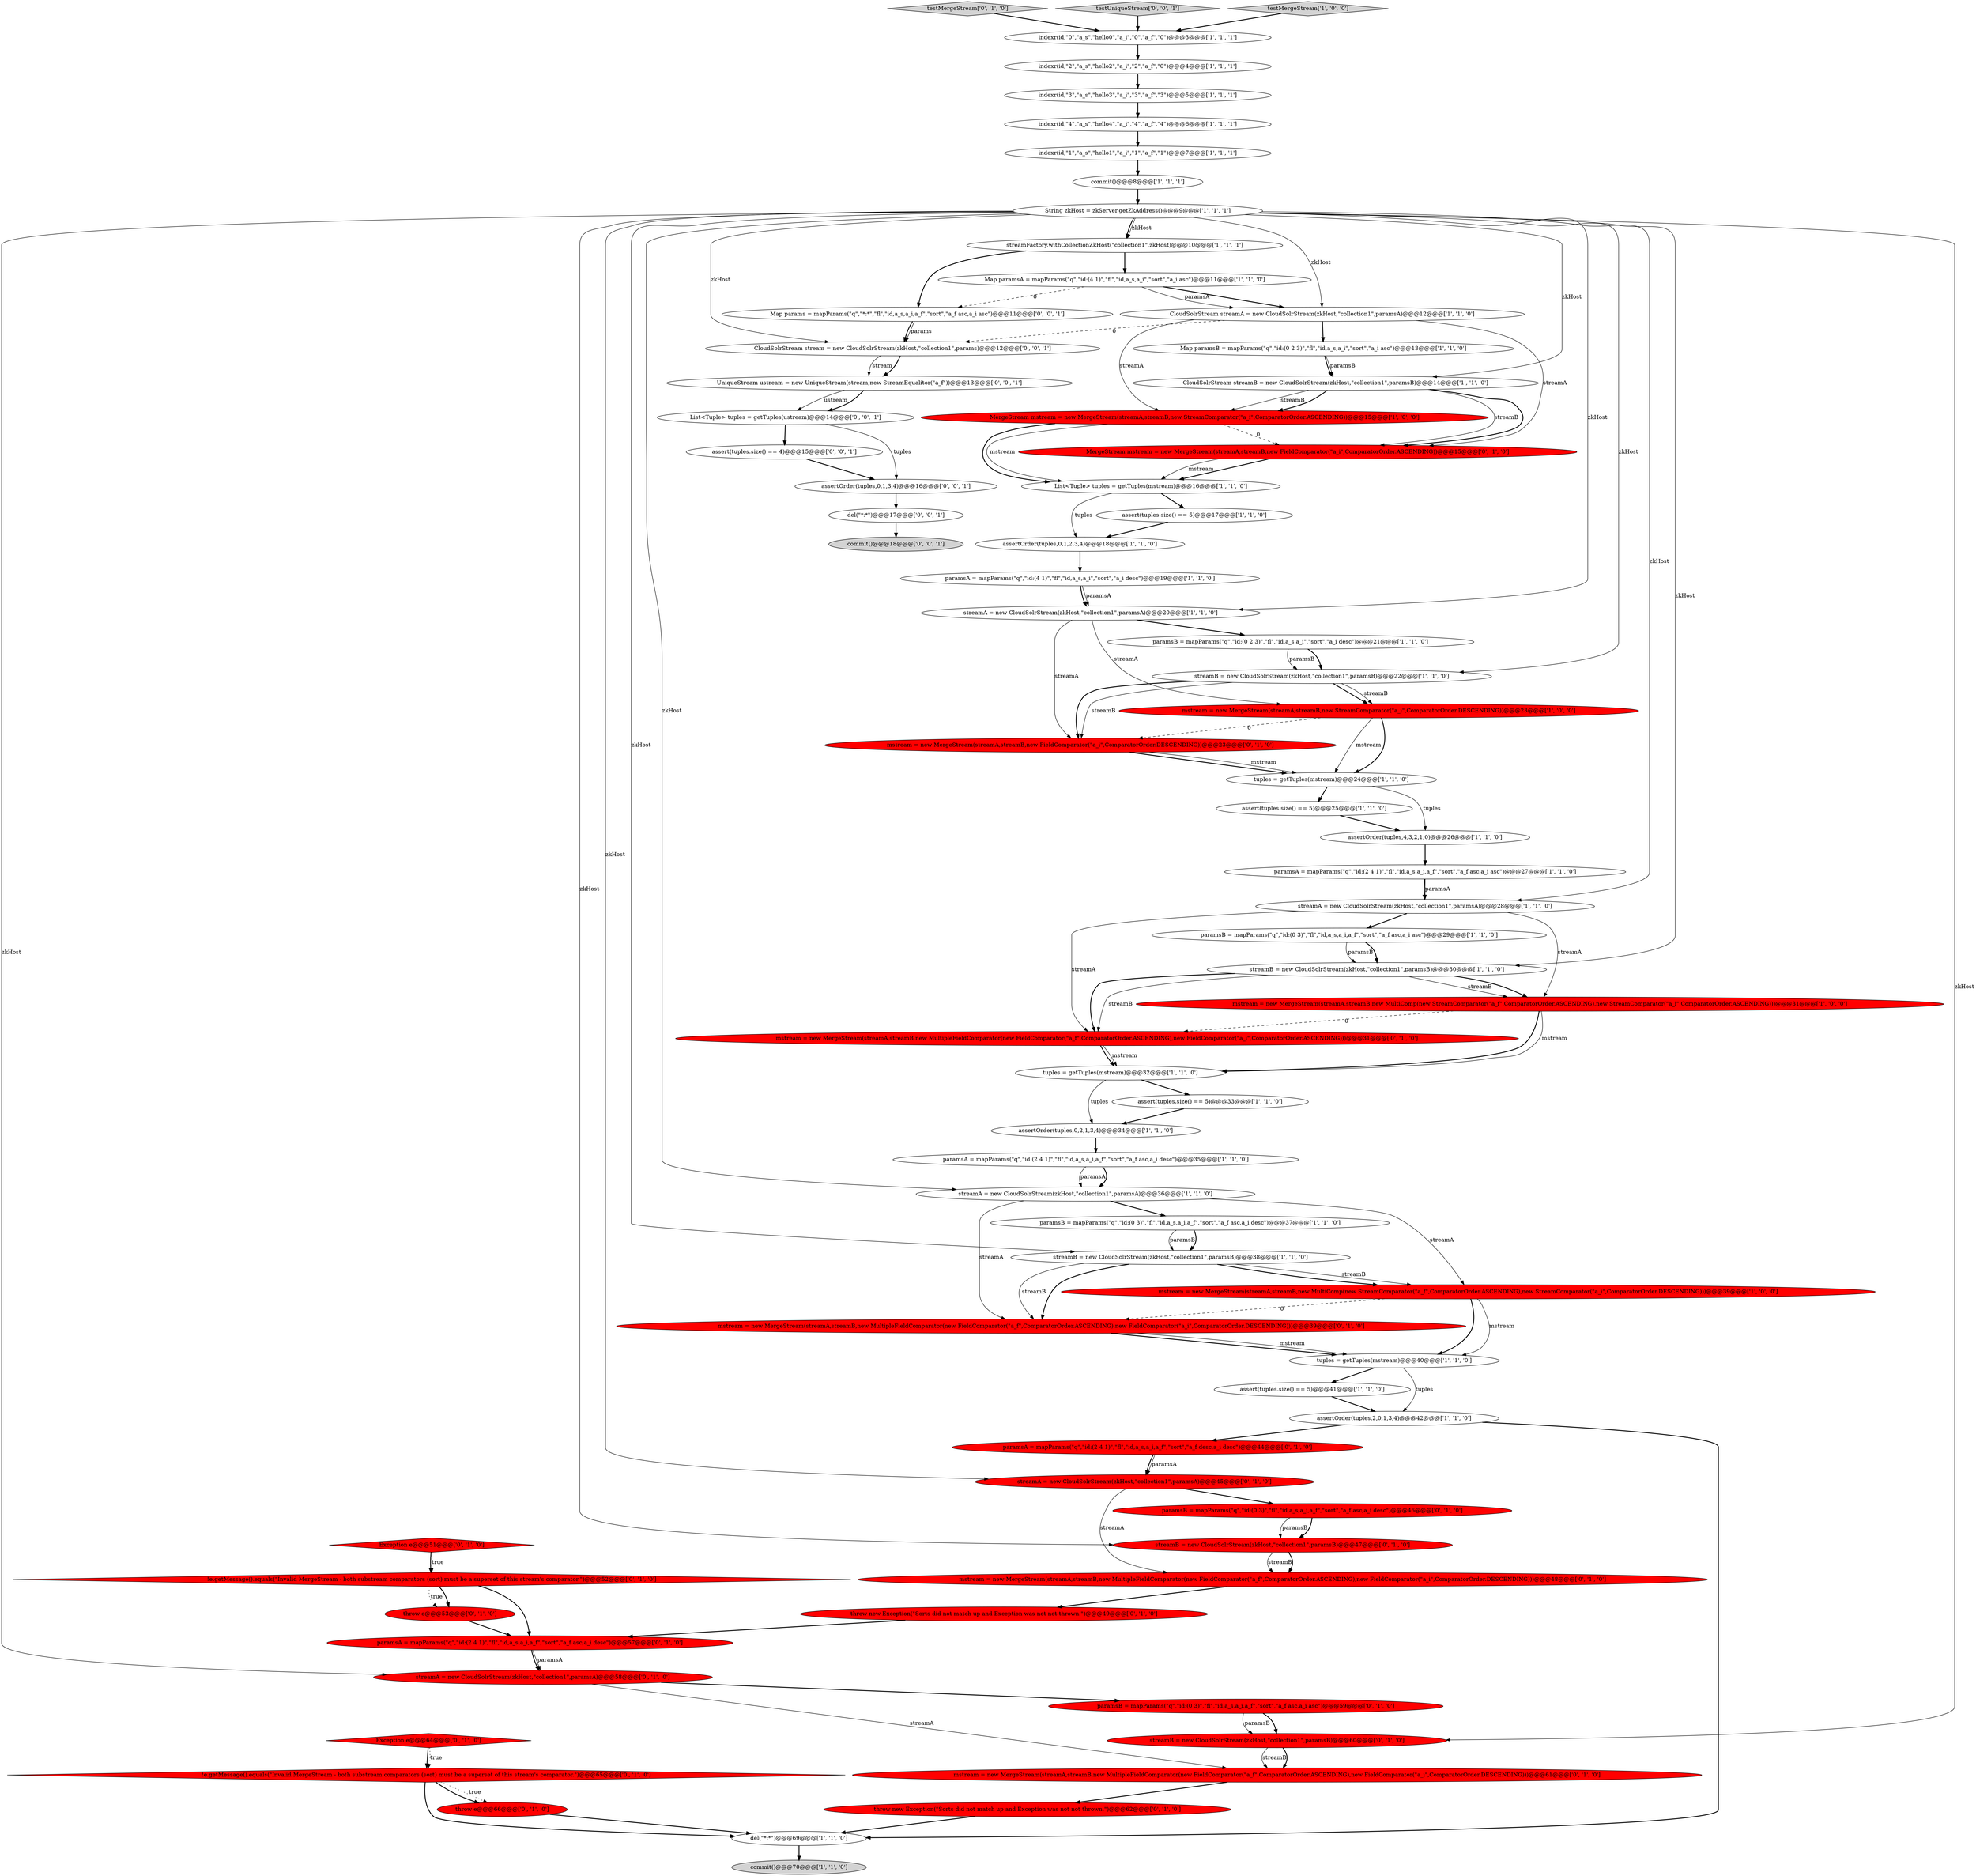 digraph {
45 [style = filled, label = "Exception e@@@64@@@['0', '1', '0']", fillcolor = red, shape = diamond image = "AAA1AAABBB2BBB"];
41 [style = filled, label = "commit()@@@70@@@['1', '1', '0']", fillcolor = lightgray, shape = ellipse image = "AAA0AAABBB1BBB"];
70 [style = filled, label = "commit()@@@18@@@['0', '0', '1']", fillcolor = lightgray, shape = ellipse image = "AAA0AAABBB3BBB"];
10 [style = filled, label = "assertOrder(tuples,0,2,1,3,4)@@@34@@@['1', '1', '0']", fillcolor = white, shape = ellipse image = "AAA0AAABBB1BBB"];
21 [style = filled, label = "Map paramsA = mapParams(\"q\",\"id:(4 1)\",\"fl\",\"id,a_s,a_i\",\"sort\",\"a_i asc\")@@@11@@@['1', '1', '0']", fillcolor = white, shape = ellipse image = "AAA0AAABBB1BBB"];
63 [style = filled, label = "testMergeStream['0', '1', '0']", fillcolor = lightgray, shape = diamond image = "AAA0AAABBB2BBB"];
22 [style = filled, label = "streamA = new CloudSolrStream(zkHost,\"collection1\",paramsA)@@@20@@@['1', '1', '0']", fillcolor = white, shape = ellipse image = "AAA0AAABBB1BBB"];
25 [style = filled, label = "mstream = new MergeStream(streamA,streamB,new MultiComp(new StreamComparator(\"a_f\",ComparatorOrder.ASCENDING),new StreamComparator(\"a_i\",ComparatorOrder.ASCENDING)))@@@31@@@['1', '0', '0']", fillcolor = red, shape = ellipse image = "AAA1AAABBB1BBB"];
30 [style = filled, label = "List<Tuple> tuples = getTuples(mstream)@@@16@@@['1', '1', '0']", fillcolor = white, shape = ellipse image = "AAA0AAABBB1BBB"];
56 [style = filled, label = "mstream = new MergeStream(streamA,streamB,new FieldComparator(\"a_i\",ComparatorOrder.DESCENDING))@@@23@@@['0', '1', '0']", fillcolor = red, shape = ellipse image = "AAA1AAABBB2BBB"];
60 [style = filled, label = "throw new Exception(\"Sorts did not match up and Exception was not not thrown.\")@@@62@@@['0', '1', '0']", fillcolor = red, shape = ellipse image = "AAA1AAABBB2BBB"];
66 [style = filled, label = "CloudSolrStream stream = new CloudSolrStream(zkHost,\"collection1\",params)@@@12@@@['0', '0', '1']", fillcolor = white, shape = ellipse image = "AAA0AAABBB3BBB"];
23 [style = filled, label = "tuples = getTuples(mstream)@@@24@@@['1', '1', '0']", fillcolor = white, shape = ellipse image = "AAA0AAABBB1BBB"];
61 [style = filled, label = "mstream = new MergeStream(streamA,streamB,new MultipleFieldComparator(new FieldComparator(\"a_f\",ComparatorOrder.ASCENDING),new FieldComparator(\"a_i\",ComparatorOrder.DESCENDING)))@@@61@@@['0', '1', '0']", fillcolor = red, shape = ellipse image = "AAA1AAABBB2BBB"];
40 [style = filled, label = "indexr(id,\"3\",\"a_s\",\"hello3\",\"a_i\",\"3\",\"a_f\",\"3\")@@@5@@@['1', '1', '1']", fillcolor = white, shape = ellipse image = "AAA0AAABBB1BBB"];
59 [style = filled, label = "paramsB = mapParams(\"q\",\"id:(0 3)\",\"fl\",\"id,a_s,a_i,a_f\",\"sort\",\"a_f asc,a_i asc\")@@@59@@@['0', '1', '0']", fillcolor = red, shape = ellipse image = "AAA1AAABBB2BBB"];
39 [style = filled, label = "assert(tuples.size() == 5)@@@41@@@['1', '1', '0']", fillcolor = white, shape = ellipse image = "AAA0AAABBB1BBB"];
73 [style = filled, label = "testUniqueStream['0', '0', '1']", fillcolor = lightgray, shape = diamond image = "AAA0AAABBB3BBB"];
19 [style = filled, label = "paramsA = mapParams(\"q\",\"id:(4 1)\",\"fl\",\"id,a_s,a_i\",\"sort\",\"a_i desc\")@@@19@@@['1', '1', '0']", fillcolor = white, shape = ellipse image = "AAA0AAABBB1BBB"];
33 [style = filled, label = "paramsB = mapParams(\"q\",\"id:(0 2 3)\",\"fl\",\"id,a_s,a_i\",\"sort\",\"a_i desc\")@@@21@@@['1', '1', '0']", fillcolor = white, shape = ellipse image = "AAA0AAABBB1BBB"];
17 [style = filled, label = "streamB = new CloudSolrStream(zkHost,\"collection1\",paramsB)@@@22@@@['1', '1', '0']", fillcolor = white, shape = ellipse image = "AAA0AAABBB1BBB"];
71 [style = filled, label = "List<Tuple> tuples = getTuples(ustream)@@@14@@@['0', '0', '1']", fillcolor = white, shape = ellipse image = "AAA0AAABBB3BBB"];
64 [style = filled, label = "streamA = new CloudSolrStream(zkHost,\"collection1\",paramsA)@@@45@@@['0', '1', '0']", fillcolor = red, shape = ellipse image = "AAA1AAABBB2BBB"];
7 [style = filled, label = "streamFactory.withCollectionZkHost(\"collection1\",zkHost)@@@10@@@['1', '1', '1']", fillcolor = white, shape = ellipse image = "AAA0AAABBB1BBB"];
2 [style = filled, label = "streamB = new CloudSolrStream(zkHost,\"collection1\",paramsB)@@@30@@@['1', '1', '0']", fillcolor = white, shape = ellipse image = "AAA0AAABBB1BBB"];
51 [style = filled, label = "Exception e@@@51@@@['0', '1', '0']", fillcolor = red, shape = diamond image = "AAA1AAABBB2BBB"];
53 [style = filled, label = "streamA = new CloudSolrStream(zkHost,\"collection1\",paramsA)@@@58@@@['0', '1', '0']", fillcolor = red, shape = ellipse image = "AAA1AAABBB2BBB"];
27 [style = filled, label = "paramsA = mapParams(\"q\",\"id:(2 4 1)\",\"fl\",\"id,a_s,a_i,a_f\",\"sort\",\"a_f asc,a_i asc\")@@@27@@@['1', '1', '0']", fillcolor = white, shape = ellipse image = "AAA0AAABBB1BBB"];
1 [style = filled, label = "assert(tuples.size() == 5)@@@17@@@['1', '1', '0']", fillcolor = white, shape = ellipse image = "AAA0AAABBB1BBB"];
44 [style = filled, label = "paramsB = mapParams(\"q\",\"id:(0 3)\",\"fl\",\"id,a_s,a_i,a_f\",\"sort\",\"a_f asc,a_i desc\")@@@46@@@['0', '1', '0']", fillcolor = red, shape = ellipse image = "AAA1AAABBB2BBB"];
31 [style = filled, label = "streamA = new CloudSolrStream(zkHost,\"collection1\",paramsA)@@@36@@@['1', '1', '0']", fillcolor = white, shape = ellipse image = "AAA0AAABBB1BBB"];
12 [style = filled, label = "tuples = getTuples(mstream)@@@40@@@['1', '1', '0']", fillcolor = white, shape = ellipse image = "AAA0AAABBB1BBB"];
0 [style = filled, label = "commit()@@@8@@@['1', '1', '1']", fillcolor = white, shape = ellipse image = "AAA0AAABBB1BBB"];
26 [style = filled, label = "indexr(id,\"0\",\"a_s\",\"hello0\",\"a_i\",\"0\",\"a_f\",\"0\")@@@3@@@['1', '1', '1']", fillcolor = white, shape = ellipse image = "AAA0AAABBB1BBB"];
8 [style = filled, label = "assertOrder(tuples,2,0,1,3,4)@@@42@@@['1', '1', '0']", fillcolor = white, shape = ellipse image = "AAA0AAABBB1BBB"];
69 [style = filled, label = "UniqueStream ustream = new UniqueStream(stream,new StreamEqualitor(\"a_f\"))@@@13@@@['0', '0', '1']", fillcolor = white, shape = ellipse image = "AAA0AAABBB3BBB"];
32 [style = filled, label = "paramsB = mapParams(\"q\",\"id:(0 3)\",\"fl\",\"id,a_s,a_i,a_f\",\"sort\",\"a_f asc,a_i desc\")@@@37@@@['1', '1', '0']", fillcolor = white, shape = ellipse image = "AAA0AAABBB1BBB"];
28 [style = filled, label = "tuples = getTuples(mstream)@@@32@@@['1', '1', '0']", fillcolor = white, shape = ellipse image = "AAA0AAABBB1BBB"];
50 [style = filled, label = "paramsA = mapParams(\"q\",\"id:(2 4 1)\",\"fl\",\"id,a_s,a_i,a_f\",\"sort\",\"a_f asc,a_i desc\")@@@57@@@['0', '1', '0']", fillcolor = red, shape = ellipse image = "AAA1AAABBB2BBB"];
24 [style = filled, label = "indexr(id,\"4\",\"a_s\",\"hello4\",\"a_i\",\"4\",\"a_f\",\"4\")@@@6@@@['1', '1', '1']", fillcolor = white, shape = ellipse image = "AAA0AAABBB1BBB"];
14 [style = filled, label = "mstream = new MergeStream(streamA,streamB,new StreamComparator(\"a_i\",ComparatorOrder.DESCENDING))@@@23@@@['1', '0', '0']", fillcolor = red, shape = ellipse image = "AAA1AAABBB1BBB"];
43 [style = filled, label = "!e.getMessage().equals(\"Invalid MergeStream - both substream comparators (sort) must be a superset of this stream's comparator.\")@@@65@@@['0', '1', '0']", fillcolor = red, shape = diamond image = "AAA1AAABBB2BBB"];
62 [style = filled, label = "MergeStream mstream = new MergeStream(streamA,streamB,new FieldComparator(\"a_i\",ComparatorOrder.ASCENDING))@@@15@@@['0', '1', '0']", fillcolor = red, shape = ellipse image = "AAA1AAABBB2BBB"];
67 [style = filled, label = "assert(tuples.size() == 4)@@@15@@@['0', '0', '1']", fillcolor = white, shape = ellipse image = "AAA0AAABBB3BBB"];
6 [style = filled, label = "paramsA = mapParams(\"q\",\"id:(2 4 1)\",\"fl\",\"id,a_s,a_i,a_f\",\"sort\",\"a_f asc,a_i desc\")@@@35@@@['1', '1', '0']", fillcolor = white, shape = ellipse image = "AAA0AAABBB1BBB"];
5 [style = filled, label = "assert(tuples.size() == 5)@@@25@@@['1', '1', '0']", fillcolor = white, shape = ellipse image = "AAA0AAABBB1BBB"];
47 [style = filled, label = "paramsA = mapParams(\"q\",\"id:(2 4 1)\",\"fl\",\"id,a_s,a_i,a_f\",\"sort\",\"a_f desc,a_i desc\")@@@44@@@['0', '1', '0']", fillcolor = red, shape = ellipse image = "AAA1AAABBB2BBB"];
13 [style = filled, label = "CloudSolrStream streamB = new CloudSolrStream(zkHost,\"collection1\",paramsB)@@@14@@@['1', '1', '0']", fillcolor = white, shape = ellipse image = "AAA0AAABBB1BBB"];
15 [style = filled, label = "indexr(id,\"1\",\"a_s\",\"hello1\",\"a_i\",\"1\",\"a_f\",\"1\")@@@7@@@['1', '1', '1']", fillcolor = white, shape = ellipse image = "AAA0AAABBB1BBB"];
48 [style = filled, label = "throw e@@@66@@@['0', '1', '0']", fillcolor = red, shape = ellipse image = "AAA1AAABBB2BBB"];
65 [style = filled, label = "throw new Exception(\"Sorts did not match up and Exception was not not thrown.\")@@@49@@@['0', '1', '0']", fillcolor = red, shape = ellipse image = "AAA1AAABBB2BBB"];
38 [style = filled, label = "streamB = new CloudSolrStream(zkHost,\"collection1\",paramsB)@@@38@@@['1', '1', '0']", fillcolor = white, shape = ellipse image = "AAA0AAABBB1BBB"];
72 [style = filled, label = "del(\"*:*\")@@@17@@@['0', '0', '1']", fillcolor = white, shape = ellipse image = "AAA0AAABBB3BBB"];
20 [style = filled, label = "paramsB = mapParams(\"q\",\"id:(0 3)\",\"fl\",\"id,a_s,a_i,a_f\",\"sort\",\"a_f asc,a_i asc\")@@@29@@@['1', '1', '0']", fillcolor = white, shape = ellipse image = "AAA0AAABBB1BBB"];
42 [style = filled, label = "MergeStream mstream = new MergeStream(streamA,streamB,new StreamComparator(\"a_i\",ComparatorOrder.ASCENDING))@@@15@@@['1', '0', '0']", fillcolor = red, shape = ellipse image = "AAA1AAABBB1BBB"];
34 [style = filled, label = "Map paramsB = mapParams(\"q\",\"id:(0 2 3)\",\"fl\",\"id,a_s,a_i\",\"sort\",\"a_i asc\")@@@13@@@['1', '1', '0']", fillcolor = white, shape = ellipse image = "AAA0AAABBB1BBB"];
46 [style = filled, label = "mstream = new MergeStream(streamA,streamB,new MultipleFieldComparator(new FieldComparator(\"a_f\",ComparatorOrder.ASCENDING),new FieldComparator(\"a_i\",ComparatorOrder.ASCENDING)))@@@31@@@['0', '1', '0']", fillcolor = red, shape = ellipse image = "AAA1AAABBB2BBB"];
36 [style = filled, label = "del(\"*:*\")@@@69@@@['1', '1', '0']", fillcolor = white, shape = ellipse image = "AAA0AAABBB1BBB"];
29 [style = filled, label = "mstream = new MergeStream(streamA,streamB,new MultiComp(new StreamComparator(\"a_f\",ComparatorOrder.ASCENDING),new StreamComparator(\"a_i\",ComparatorOrder.DESCENDING)))@@@39@@@['1', '0', '0']", fillcolor = red, shape = ellipse image = "AAA1AAABBB1BBB"];
37 [style = filled, label = "indexr(id,\"2\",\"a_s\",\"hello2\",\"a_i\",\"2\",\"a_f\",\"0\")@@@4@@@['1', '1', '1']", fillcolor = white, shape = ellipse image = "AAA0AAABBB1BBB"];
58 [style = filled, label = "mstream = new MergeStream(streamA,streamB,new MultipleFieldComparator(new FieldComparator(\"a_f\",ComparatorOrder.ASCENDING),new FieldComparator(\"a_i\",ComparatorOrder.DESCENDING)))@@@48@@@['0', '1', '0']", fillcolor = red, shape = ellipse image = "AAA1AAABBB2BBB"];
9 [style = filled, label = "assertOrder(tuples,0,1,2,3,4)@@@18@@@['1', '1', '0']", fillcolor = white, shape = ellipse image = "AAA0AAABBB1BBB"];
49 [style = filled, label = "mstream = new MergeStream(streamA,streamB,new MultipleFieldComparator(new FieldComparator(\"a_f\",ComparatorOrder.ASCENDING),new FieldComparator(\"a_i\",ComparatorOrder.DESCENDING)))@@@39@@@['0', '1', '0']", fillcolor = red, shape = ellipse image = "AAA1AAABBB2BBB"];
74 [style = filled, label = "assertOrder(tuples,0,1,3,4)@@@16@@@['0', '0', '1']", fillcolor = white, shape = ellipse image = "AAA0AAABBB3BBB"];
52 [style = filled, label = "streamB = new CloudSolrStream(zkHost,\"collection1\",paramsB)@@@47@@@['0', '1', '0']", fillcolor = red, shape = ellipse image = "AAA1AAABBB2BBB"];
55 [style = filled, label = "throw e@@@53@@@['0', '1', '0']", fillcolor = red, shape = ellipse image = "AAA1AAABBB2BBB"];
16 [style = filled, label = "assert(tuples.size() == 5)@@@33@@@['1', '1', '0']", fillcolor = white, shape = ellipse image = "AAA0AAABBB1BBB"];
54 [style = filled, label = "streamB = new CloudSolrStream(zkHost,\"collection1\",paramsB)@@@60@@@['0', '1', '0']", fillcolor = red, shape = ellipse image = "AAA1AAABBB2BBB"];
4 [style = filled, label = "assertOrder(tuples,4,3,2,1,0)@@@26@@@['1', '1', '0']", fillcolor = white, shape = ellipse image = "AAA0AAABBB1BBB"];
18 [style = filled, label = "streamA = new CloudSolrStream(zkHost,\"collection1\",paramsA)@@@28@@@['1', '1', '0']", fillcolor = white, shape = ellipse image = "AAA0AAABBB1BBB"];
57 [style = filled, label = "!e.getMessage().equals(\"Invalid MergeStream - both substream comparators (sort) must be a superset of this stream's comparator.\")@@@52@@@['0', '1', '0']", fillcolor = red, shape = diamond image = "AAA1AAABBB2BBB"];
35 [style = filled, label = "testMergeStream['1', '0', '0']", fillcolor = lightgray, shape = diamond image = "AAA0AAABBB1BBB"];
68 [style = filled, label = "Map params = mapParams(\"q\",\"*:*\",\"fl\",\"id,a_s,a_i,a_f\",\"sort\",\"a_f asc,a_i asc\")@@@11@@@['0', '0', '1']", fillcolor = white, shape = ellipse image = "AAA0AAABBB3BBB"];
3 [style = filled, label = "String zkHost = zkServer.getZkAddress()@@@9@@@['1', '1', '1']", fillcolor = white, shape = ellipse image = "AAA0AAABBB1BBB"];
11 [style = filled, label = "CloudSolrStream streamA = new CloudSolrStream(zkHost,\"collection1\",paramsA)@@@12@@@['1', '1', '0']", fillcolor = white, shape = ellipse image = "AAA0AAABBB1BBB"];
11->42 [style = solid, label="streamA"];
66->69 [style = solid, label="stream"];
74->72 [style = bold, label=""];
3->13 [style = solid, label="zkHost"];
13->62 [style = solid, label="streamB"];
68->66 [style = bold, label=""];
30->9 [style = solid, label="tuples"];
18->46 [style = solid, label="streamA"];
71->67 [style = bold, label=""];
8->36 [style = bold, label=""];
3->52 [style = solid, label="zkHost"];
68->66 [style = solid, label="params"];
65->50 [style = bold, label=""];
45->43 [style = bold, label=""];
38->49 [style = bold, label=""];
17->14 [style = bold, label=""];
15->0 [style = bold, label=""];
3->7 [style = solid, label="zkHost"];
2->25 [style = solid, label="streamB"];
8->47 [style = bold, label=""];
47->64 [style = solid, label="paramsA"];
40->24 [style = bold, label=""];
3->11 [style = solid, label="zkHost"];
2->25 [style = bold, label=""];
45->43 [style = dotted, label="true"];
59->54 [style = bold, label=""];
0->3 [style = bold, label=""];
22->56 [style = solid, label="streamA"];
47->64 [style = bold, label=""];
49->12 [style = bold, label=""];
22->33 [style = bold, label=""];
25->28 [style = bold, label=""];
21->68 [style = dashed, label="0"];
13->42 [style = solid, label="streamB"];
38->29 [style = solid, label="streamB"];
36->41 [style = bold, label=""];
54->61 [style = solid, label="streamB"];
57->55 [style = bold, label=""];
62->30 [style = bold, label=""];
25->28 [style = solid, label="mstream"];
39->8 [style = bold, label=""];
52->58 [style = solid, label="streamB"];
29->12 [style = solid, label="mstream"];
66->69 [style = bold, label=""];
19->22 [style = solid, label="paramsA"];
3->66 [style = solid, label="zkHost"];
52->58 [style = bold, label=""];
18->20 [style = bold, label=""];
7->68 [style = bold, label=""];
3->7 [style = bold, label=""];
21->11 [style = bold, label=""];
14->23 [style = solid, label="mstream"];
28->10 [style = solid, label="tuples"];
3->18 [style = solid, label="zkHost"];
6->31 [style = solid, label="paramsA"];
56->23 [style = bold, label=""];
26->37 [style = bold, label=""];
50->53 [style = solid, label="paramsA"];
54->61 [style = bold, label=""];
27->18 [style = solid, label="paramsA"];
19->22 [style = bold, label=""];
59->54 [style = solid, label="paramsB"];
3->64 [style = solid, label="zkHost"];
42->62 [style = dashed, label="0"];
27->18 [style = bold, label=""];
64->44 [style = bold, label=""];
23->5 [style = bold, label=""];
13->42 [style = bold, label=""];
46->28 [style = bold, label=""];
14->56 [style = dashed, label="0"];
3->54 [style = solid, label="zkHost"];
13->62 [style = bold, label=""];
31->32 [style = bold, label=""];
63->26 [style = bold, label=""];
22->14 [style = solid, label="streamA"];
43->36 [style = bold, label=""];
69->71 [style = solid, label="ustream"];
10->6 [style = bold, label=""];
1->9 [style = bold, label=""];
31->49 [style = solid, label="streamA"];
42->30 [style = solid, label="mstream"];
14->23 [style = bold, label=""];
73->26 [style = bold, label=""];
43->48 [style = dotted, label="true"];
3->38 [style = solid, label="zkHost"];
5->4 [style = bold, label=""];
60->36 [style = bold, label=""];
20->2 [style = solid, label="paramsB"];
31->29 [style = solid, label="streamA"];
49->12 [style = solid, label="mstream"];
25->46 [style = dashed, label="0"];
9->19 [style = bold, label=""];
21->11 [style = solid, label="paramsA"];
64->58 [style = solid, label="streamA"];
55->50 [style = bold, label=""];
18->25 [style = solid, label="streamA"];
51->57 [style = bold, label=""];
12->39 [style = bold, label=""];
38->49 [style = solid, label="streamB"];
35->26 [style = bold, label=""];
58->65 [style = bold, label=""];
34->13 [style = solid, label="paramsB"];
44->52 [style = solid, label="paramsB"];
33->17 [style = bold, label=""];
24->15 [style = bold, label=""];
3->17 [style = solid, label="zkHost"];
2->46 [style = bold, label=""];
11->62 [style = solid, label="streamA"];
61->60 [style = bold, label=""];
56->23 [style = solid, label="mstream"];
30->1 [style = bold, label=""];
48->36 [style = bold, label=""];
57->50 [style = bold, label=""];
16->10 [style = bold, label=""];
72->70 [style = bold, label=""];
32->38 [style = solid, label="paramsB"];
38->29 [style = bold, label=""];
43->48 [style = bold, label=""];
34->13 [style = bold, label=""];
67->74 [style = bold, label=""];
3->31 [style = solid, label="zkHost"];
33->17 [style = solid, label="paramsB"];
71->74 [style = solid, label="tuples"];
28->16 [style = bold, label=""];
17->14 [style = solid, label="streamB"];
3->22 [style = solid, label="zkHost"];
23->4 [style = solid, label="tuples"];
20->2 [style = bold, label=""];
57->55 [style = dotted, label="true"];
2->46 [style = solid, label="streamB"];
32->38 [style = bold, label=""];
3->2 [style = solid, label="zkHost"];
62->30 [style = solid, label="mstream"];
29->12 [style = bold, label=""];
11->34 [style = bold, label=""];
6->31 [style = bold, label=""];
69->71 [style = bold, label=""];
53->59 [style = bold, label=""];
42->30 [style = bold, label=""];
12->8 [style = solid, label="tuples"];
4->27 [style = bold, label=""];
44->52 [style = bold, label=""];
7->21 [style = bold, label=""];
29->49 [style = dashed, label="0"];
53->61 [style = solid, label="streamA"];
17->56 [style = bold, label=""];
11->66 [style = dashed, label="0"];
3->53 [style = solid, label="zkHost"];
51->57 [style = dotted, label="true"];
46->28 [style = solid, label="mstream"];
50->53 [style = bold, label=""];
37->40 [style = bold, label=""];
17->56 [style = solid, label="streamB"];
}
